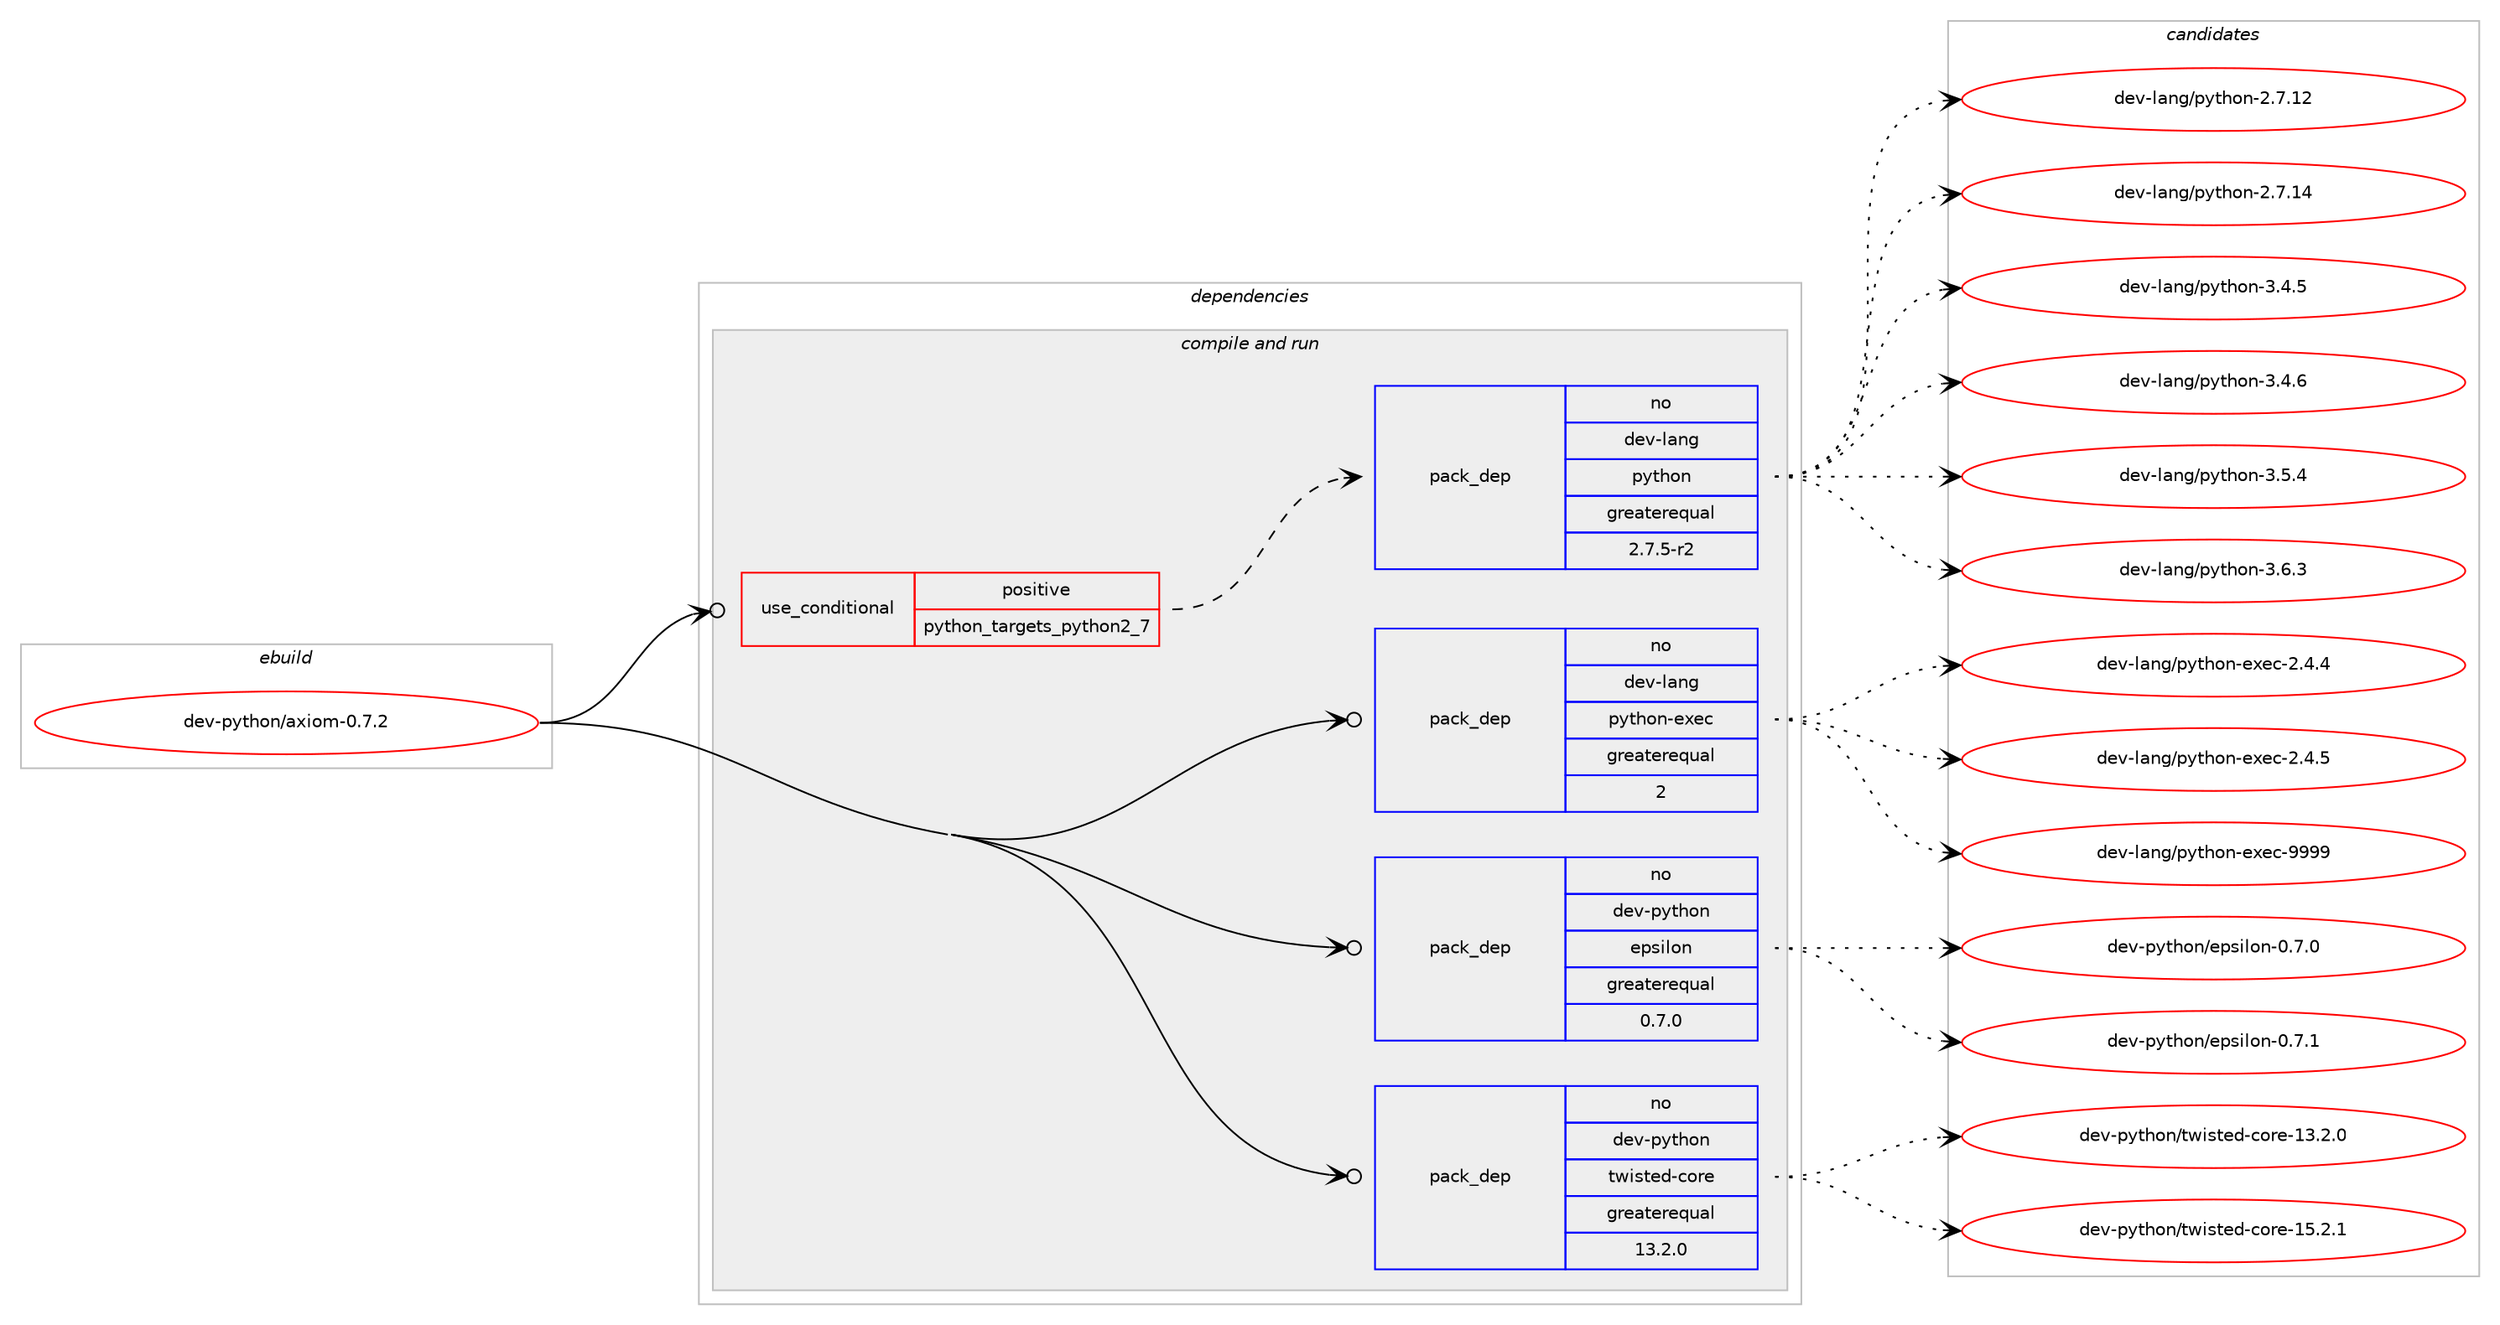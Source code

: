 digraph prolog {

# *************
# Graph options
# *************

newrank=true;
concentrate=true;
compound=true;
graph [rankdir=LR,fontname=Helvetica,fontsize=10,ranksep=1.5];#, ranksep=2.5, nodesep=0.2];
edge  [arrowhead=vee];
node  [fontname=Helvetica,fontsize=10];

# **********
# The ebuild
# **********

subgraph cluster_leftcol {
color=gray;
rank=same;
label=<<i>ebuild</i>>;
id [label="dev-python/axiom-0.7.2", color=red, width=4, href="../dev-python/axiom-0.7.2.svg"];
}

# ****************
# The dependencies
# ****************

subgraph cluster_midcol {
color=gray;
label=<<i>dependencies</i>>;
subgraph cluster_compile {
fillcolor="#eeeeee";
style=filled;
label=<<i>compile</i>>;
}
subgraph cluster_compileandrun {
fillcolor="#eeeeee";
style=filled;
label=<<i>compile and run</i>>;
subgraph cond29835 {
dependency147771 [label=<<TABLE BORDER="0" CELLBORDER="1" CELLSPACING="0" CELLPADDING="4"><TR><TD ROWSPAN="3" CELLPADDING="10">use_conditional</TD></TR><TR><TD>positive</TD></TR><TR><TD>python_targets_python2_7</TD></TR></TABLE>>, shape=none, color=red];
subgraph pack114117 {
dependency147772 [label=<<TABLE BORDER="0" CELLBORDER="1" CELLSPACING="0" CELLPADDING="4" WIDTH="220"><TR><TD ROWSPAN="6" CELLPADDING="30">pack_dep</TD></TR><TR><TD WIDTH="110">no</TD></TR><TR><TD>dev-lang</TD></TR><TR><TD>python</TD></TR><TR><TD>greaterequal</TD></TR><TR><TD>2.7.5-r2</TD></TR></TABLE>>, shape=none, color=blue];
}
dependency147771:e -> dependency147772:w [weight=20,style="dashed",arrowhead="vee"];
}
id:e -> dependency147771:w [weight=20,style="solid",arrowhead="odotvee"];
subgraph pack114118 {
dependency147773 [label=<<TABLE BORDER="0" CELLBORDER="1" CELLSPACING="0" CELLPADDING="4" WIDTH="220"><TR><TD ROWSPAN="6" CELLPADDING="30">pack_dep</TD></TR><TR><TD WIDTH="110">no</TD></TR><TR><TD>dev-lang</TD></TR><TR><TD>python-exec</TD></TR><TR><TD>greaterequal</TD></TR><TR><TD>2</TD></TR></TABLE>>, shape=none, color=blue];
}
id:e -> dependency147773:w [weight=20,style="solid",arrowhead="odotvee"];
subgraph pack114119 {
dependency147774 [label=<<TABLE BORDER="0" CELLBORDER="1" CELLSPACING="0" CELLPADDING="4" WIDTH="220"><TR><TD ROWSPAN="6" CELLPADDING="30">pack_dep</TD></TR><TR><TD WIDTH="110">no</TD></TR><TR><TD>dev-python</TD></TR><TR><TD>epsilon</TD></TR><TR><TD>greaterequal</TD></TR><TR><TD>0.7.0</TD></TR></TABLE>>, shape=none, color=blue];
}
id:e -> dependency147774:w [weight=20,style="solid",arrowhead="odotvee"];
subgraph pack114120 {
dependency147775 [label=<<TABLE BORDER="0" CELLBORDER="1" CELLSPACING="0" CELLPADDING="4" WIDTH="220"><TR><TD ROWSPAN="6" CELLPADDING="30">pack_dep</TD></TR><TR><TD WIDTH="110">no</TD></TR><TR><TD>dev-python</TD></TR><TR><TD>twisted-core</TD></TR><TR><TD>greaterequal</TD></TR><TR><TD>13.2.0</TD></TR></TABLE>>, shape=none, color=blue];
}
id:e -> dependency147775:w [weight=20,style="solid",arrowhead="odotvee"];
}
subgraph cluster_run {
fillcolor="#eeeeee";
style=filled;
label=<<i>run</i>>;
}
}

# **************
# The candidates
# **************

subgraph cluster_choices {
rank=same;
color=gray;
label=<<i>candidates</i>>;

subgraph choice114117 {
color=black;
nodesep=1;
choice10010111845108971101034711212111610411111045504655464950 [label="dev-lang/python-2.7.12", color=red, width=4,href="../dev-lang/python-2.7.12.svg"];
choice10010111845108971101034711212111610411111045504655464952 [label="dev-lang/python-2.7.14", color=red, width=4,href="../dev-lang/python-2.7.14.svg"];
choice100101118451089711010347112121116104111110455146524653 [label="dev-lang/python-3.4.5", color=red, width=4,href="../dev-lang/python-3.4.5.svg"];
choice100101118451089711010347112121116104111110455146524654 [label="dev-lang/python-3.4.6", color=red, width=4,href="../dev-lang/python-3.4.6.svg"];
choice100101118451089711010347112121116104111110455146534652 [label="dev-lang/python-3.5.4", color=red, width=4,href="../dev-lang/python-3.5.4.svg"];
choice100101118451089711010347112121116104111110455146544651 [label="dev-lang/python-3.6.3", color=red, width=4,href="../dev-lang/python-3.6.3.svg"];
dependency147772:e -> choice10010111845108971101034711212111610411111045504655464950:w [style=dotted,weight="100"];
dependency147772:e -> choice10010111845108971101034711212111610411111045504655464952:w [style=dotted,weight="100"];
dependency147772:e -> choice100101118451089711010347112121116104111110455146524653:w [style=dotted,weight="100"];
dependency147772:e -> choice100101118451089711010347112121116104111110455146524654:w [style=dotted,weight="100"];
dependency147772:e -> choice100101118451089711010347112121116104111110455146534652:w [style=dotted,weight="100"];
dependency147772:e -> choice100101118451089711010347112121116104111110455146544651:w [style=dotted,weight="100"];
}
subgraph choice114118 {
color=black;
nodesep=1;
choice1001011184510897110103471121211161041111104510112010199455046524652 [label="dev-lang/python-exec-2.4.4", color=red, width=4,href="../dev-lang/python-exec-2.4.4.svg"];
choice1001011184510897110103471121211161041111104510112010199455046524653 [label="dev-lang/python-exec-2.4.5", color=red, width=4,href="../dev-lang/python-exec-2.4.5.svg"];
choice10010111845108971101034711212111610411111045101120101994557575757 [label="dev-lang/python-exec-9999", color=red, width=4,href="../dev-lang/python-exec-9999.svg"];
dependency147773:e -> choice1001011184510897110103471121211161041111104510112010199455046524652:w [style=dotted,weight="100"];
dependency147773:e -> choice1001011184510897110103471121211161041111104510112010199455046524653:w [style=dotted,weight="100"];
dependency147773:e -> choice10010111845108971101034711212111610411111045101120101994557575757:w [style=dotted,weight="100"];
}
subgraph choice114119 {
color=black;
nodesep=1;
choice1001011184511212111610411111047101112115105108111110454846554648 [label="dev-python/epsilon-0.7.0", color=red, width=4,href="../dev-python/epsilon-0.7.0.svg"];
choice1001011184511212111610411111047101112115105108111110454846554649 [label="dev-python/epsilon-0.7.1", color=red, width=4,href="../dev-python/epsilon-0.7.1.svg"];
dependency147774:e -> choice1001011184511212111610411111047101112115105108111110454846554648:w [style=dotted,weight="100"];
dependency147774:e -> choice1001011184511212111610411111047101112115105108111110454846554649:w [style=dotted,weight="100"];
}
subgraph choice114120 {
color=black;
nodesep=1;
choice1001011184511212111610411111047116119105115116101100459911111410145495146504648 [label="dev-python/twisted-core-13.2.0", color=red, width=4,href="../dev-python/twisted-core-13.2.0.svg"];
choice1001011184511212111610411111047116119105115116101100459911111410145495346504649 [label="dev-python/twisted-core-15.2.1", color=red, width=4,href="../dev-python/twisted-core-15.2.1.svg"];
dependency147775:e -> choice1001011184511212111610411111047116119105115116101100459911111410145495146504648:w [style=dotted,weight="100"];
dependency147775:e -> choice1001011184511212111610411111047116119105115116101100459911111410145495346504649:w [style=dotted,weight="100"];
}
}

}
